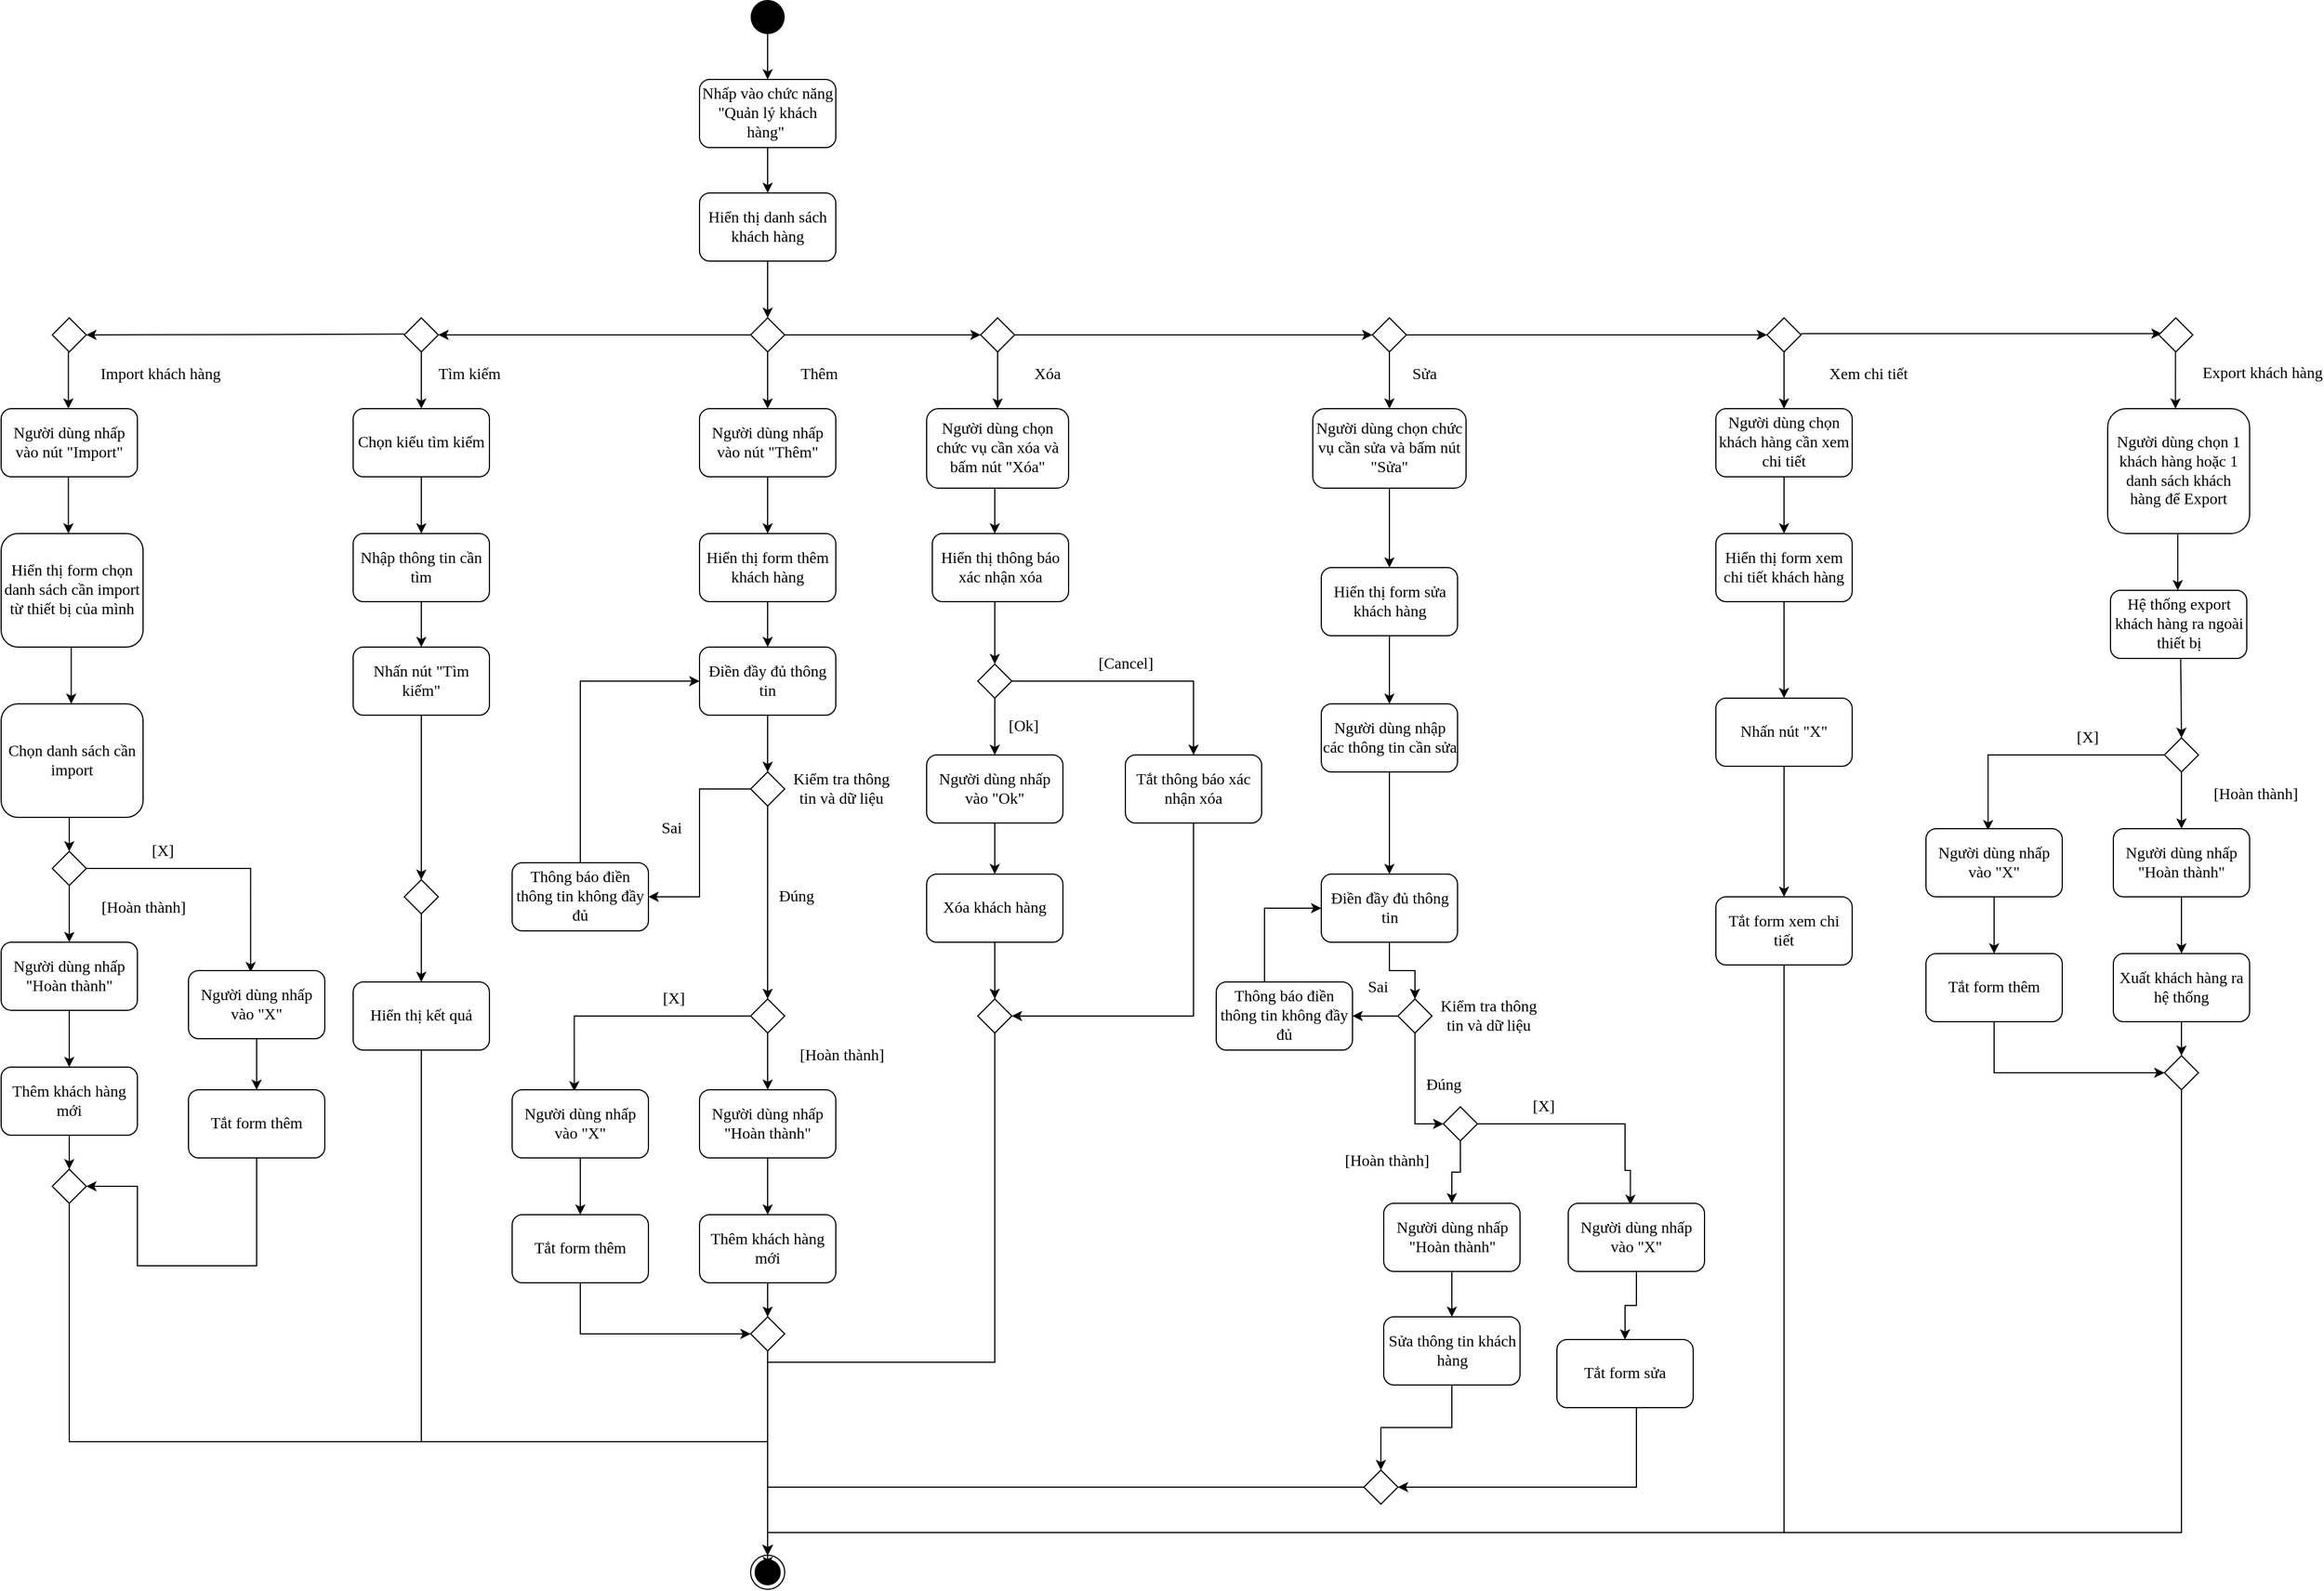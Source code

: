 <mxfile version="16.0.3" type="device"><diagram id="liW3jSOdIbdWMhgY9ZNf" name="Page-1"><mxGraphModel dx="2595" dy="1368" grid="1" gridSize="10" guides="1" tooltips="1" connect="1" arrows="1" fold="1" page="1" pageScale="1" pageWidth="190000" pageHeight="190000" math="0" shadow="0"><root><mxCell id="0"/><mxCell id="1" parent="0"/><mxCell id="0OCOnxIy5_xOIYkIZuV5-130" style="edgeStyle=orthogonalEdgeStyle;rounded=0;orthogonalLoop=1;jettySize=auto;html=1;fontFamily=Verdana;fontSize=14;" edge="1" parent="1" source="0OCOnxIy5_xOIYkIZuV5-131" target="0OCOnxIy5_xOIYkIZuV5-133"><mxGeometry relative="1" as="geometry"/></mxCell><mxCell id="0OCOnxIy5_xOIYkIZuV5-131" value="" style="ellipse;fillColor=#000000;strokeColor=none;fontFamily=Verdana;fontSize=14;" vertex="1" parent="1"><mxGeometry x="1640" y="550" width="30" height="30" as="geometry"/></mxCell><mxCell id="0OCOnxIy5_xOIYkIZuV5-132" style="edgeStyle=orthogonalEdgeStyle;rounded=0;orthogonalLoop=1;jettySize=auto;html=1;fontFamily=Verdana;fontSize=14;" edge="1" parent="1" source="0OCOnxIy5_xOIYkIZuV5-133" target="0OCOnxIy5_xOIYkIZuV5-135"><mxGeometry relative="1" as="geometry"/></mxCell><mxCell id="0OCOnxIy5_xOIYkIZuV5-133" value="Nhấp vào chức năng &quot;Quản lý khách hàng&quot;&amp;nbsp;" style="rounded=1;whiteSpace=wrap;html=1;fontFamily=Verdana;fontSize=14;" vertex="1" parent="1"><mxGeometry x="1595" y="620" width="120" height="60" as="geometry"/></mxCell><mxCell id="0OCOnxIy5_xOIYkIZuV5-134" style="edgeStyle=orthogonalEdgeStyle;rounded=0;orthogonalLoop=1;jettySize=auto;html=1;entryX=0.5;entryY=0;entryDx=0;entryDy=0;fontFamily=Verdana;fontSize=14;" edge="1" parent="1" source="0OCOnxIy5_xOIYkIZuV5-135" target="0OCOnxIy5_xOIYkIZuV5-142"><mxGeometry relative="1" as="geometry"/></mxCell><mxCell id="0OCOnxIy5_xOIYkIZuV5-135" value="&lt;span style=&quot;font-size: 14px&quot;&gt;Hiển thị danh sách khách hàng&lt;/span&gt;" style="rounded=1;whiteSpace=wrap;html=1;fontFamily=Verdana;fontSize=14;" vertex="1" parent="1"><mxGeometry x="1595" y="720" width="120" height="60" as="geometry"/></mxCell><mxCell id="0OCOnxIy5_xOIYkIZuV5-136" style="edgeStyle=orthogonalEdgeStyle;rounded=0;orthogonalLoop=1;jettySize=auto;html=1;fontFamily=Verdana;entryX=0.5;entryY=0;entryDx=0;entryDy=0;fontSize=14;" edge="1" parent="1" source="0OCOnxIy5_xOIYkIZuV5-142" target="0OCOnxIy5_xOIYkIZuV5-154"><mxGeometry relative="1" as="geometry"><mxPoint x="1660" y="910" as="targetPoint"/><Array as="points"/></mxGeometry></mxCell><mxCell id="0OCOnxIy5_xOIYkIZuV5-137" value="Thêm" style="edgeLabel;html=1;align=center;verticalAlign=middle;resizable=0;points=[];fontFamily=Verdana;fontSize=14;" vertex="1" connectable="0" parent="0OCOnxIy5_xOIYkIZuV5-136"><mxGeometry x="0.241" y="1" relative="1" as="geometry"><mxPoint x="44" y="-10.83" as="offset"/></mxGeometry></mxCell><mxCell id="0OCOnxIy5_xOIYkIZuV5-138" style="edgeStyle=orthogonalEdgeStyle;rounded=0;orthogonalLoop=1;jettySize=auto;html=1;entryX=0;entryY=0.5;entryDx=0;entryDy=0;fontFamily=Verdana;fontSize=14;" edge="1" parent="1" source="0OCOnxIy5_xOIYkIZuV5-142" target="0OCOnxIy5_xOIYkIZuV5-167"><mxGeometry relative="1" as="geometry"/></mxCell><mxCell id="0OCOnxIy5_xOIYkIZuV5-139" value="Xóa" style="edgeLabel;html=1;align=center;verticalAlign=middle;resizable=0;points=[];fontFamily=Verdana;fontSize=14;" vertex="1" connectable="0" parent="0OCOnxIy5_xOIYkIZuV5-138"><mxGeometry x="0.148" y="2" relative="1" as="geometry"><mxPoint x="132" y="37" as="offset"/></mxGeometry></mxCell><mxCell id="0OCOnxIy5_xOIYkIZuV5-140" style="edgeStyle=orthogonalEdgeStyle;rounded=0;orthogonalLoop=1;jettySize=auto;html=1;entryX=1;entryY=0.5;entryDx=0;entryDy=0;fontFamily=Verdana;fontSize=14;" edge="1" parent="1" source="0OCOnxIy5_xOIYkIZuV5-142" target="0OCOnxIy5_xOIYkIZuV5-211"><mxGeometry relative="1" as="geometry"/></mxCell><mxCell id="0OCOnxIy5_xOIYkIZuV5-141" value="&lt;span style=&quot;font-size: 14px&quot;&gt;Tìm kiếm&lt;/span&gt;" style="edgeLabel;html=1;align=center;verticalAlign=middle;resizable=0;points=[];fontFamily=Verdana;fontSize=14;" vertex="1" connectable="0" parent="0OCOnxIy5_xOIYkIZuV5-140"><mxGeometry x="0.184" y="2" relative="1" as="geometry"><mxPoint x="-85" y="33" as="offset"/></mxGeometry></mxCell><mxCell id="0OCOnxIy5_xOIYkIZuV5-142" value="" style="rhombus;fontFamily=Verdana;fontSize=14;" vertex="1" parent="1"><mxGeometry x="1640" y="830" width="30" height="30" as="geometry"/></mxCell><mxCell id="0OCOnxIy5_xOIYkIZuV5-143" style="edgeStyle=orthogonalEdgeStyle;rounded=0;orthogonalLoop=1;jettySize=auto;html=1;fontFamily=Verdana;fontSize=14;" edge="1" parent="1" source="0OCOnxIy5_xOIYkIZuV5-144" target="0OCOnxIy5_xOIYkIZuV5-146"><mxGeometry relative="1" as="geometry"/></mxCell><mxCell id="0OCOnxIy5_xOIYkIZuV5-144" value="&lt;span style=&quot;font-size: 14px&quot;&gt;Hiển thị form thêm khách hàng&lt;/span&gt;" style="rounded=1;whiteSpace=wrap;html=1;fontFamily=Verdana;fontSize=14;" vertex="1" parent="1"><mxGeometry x="1595" y="1020" width="120" height="60" as="geometry"/></mxCell><mxCell id="0OCOnxIy5_xOIYkIZuV5-145" style="edgeStyle=orthogonalEdgeStyle;rounded=0;orthogonalLoop=1;jettySize=auto;html=1;entryX=0.5;entryY=0;entryDx=0;entryDy=0;fontFamily=Verdana;fontSize=14;" edge="1" parent="1" source="0OCOnxIy5_xOIYkIZuV5-146" target="0OCOnxIy5_xOIYkIZuV5-222"><mxGeometry relative="1" as="geometry"/></mxCell><mxCell id="0OCOnxIy5_xOIYkIZuV5-146" value="Điền đầy đủ thông tin" style="rounded=1;whiteSpace=wrap;html=1;fontFamily=Verdana;fontSize=14;" vertex="1" parent="1"><mxGeometry x="1595" y="1120" width="120" height="60" as="geometry"/></mxCell><mxCell id="0OCOnxIy5_xOIYkIZuV5-147" style="edgeStyle=orthogonalEdgeStyle;rounded=0;orthogonalLoop=1;jettySize=auto;html=1;fontFamily=Verdana;fontSize=14;" edge="1" parent="1" source="0OCOnxIy5_xOIYkIZuV5-148" target="0OCOnxIy5_xOIYkIZuV5-156"><mxGeometry relative="1" as="geometry"/></mxCell><mxCell id="0OCOnxIy5_xOIYkIZuV5-148" value="Người dùng nhấp &quot;Hoàn thành&quot;" style="rounded=1;whiteSpace=wrap;html=1;fontFamily=Verdana;fontSize=14;" vertex="1" parent="1"><mxGeometry x="1595" y="1510" width="120" height="60" as="geometry"/></mxCell><mxCell id="0OCOnxIy5_xOIYkIZuV5-149" value="[Hoàn thành]" style="edgeStyle=orthogonalEdgeStyle;rounded=0;orthogonalLoop=1;jettySize=auto;html=1;entryX=0.5;entryY=0;entryDx=0;entryDy=0;fontFamily=Verdana;fontSize=14;" edge="1" parent="1" source="0OCOnxIy5_xOIYkIZuV5-152" target="0OCOnxIy5_xOIYkIZuV5-148"><mxGeometry x="-0.2" y="65" relative="1" as="geometry"><Array as="points"><mxPoint x="1655" y="1480"/><mxPoint x="1655" y="1480"/></Array><mxPoint as="offset"/></mxGeometry></mxCell><mxCell id="0OCOnxIy5_xOIYkIZuV5-150" style="edgeStyle=orthogonalEdgeStyle;rounded=0;orthogonalLoop=1;jettySize=auto;html=1;entryX=0.456;entryY=0.023;entryDx=0;entryDy=0;entryPerimeter=0;fontFamily=Verdana;fontSize=14;" edge="1" parent="1" source="0OCOnxIy5_xOIYkIZuV5-152" target="0OCOnxIy5_xOIYkIZuV5-158"><mxGeometry relative="1" as="geometry"/></mxCell><mxCell id="0OCOnxIy5_xOIYkIZuV5-151" value="[X]" style="edgeLabel;html=1;align=center;verticalAlign=middle;resizable=0;points=[];fontFamily=Verdana;fontSize=14;" vertex="1" connectable="0" parent="0OCOnxIy5_xOIYkIZuV5-150"><mxGeometry x="-0.407" relative="1" as="geometry"><mxPoint x="-3.17" y="-15" as="offset"/></mxGeometry></mxCell><mxCell id="0OCOnxIy5_xOIYkIZuV5-152" value="" style="rhombus;fontFamily=Verdana;fontSize=14;" vertex="1" parent="1"><mxGeometry x="1640" y="1430" width="30" height="30" as="geometry"/></mxCell><mxCell id="0OCOnxIy5_xOIYkIZuV5-153" style="edgeStyle=orthogonalEdgeStyle;rounded=0;orthogonalLoop=1;jettySize=auto;html=1;fontFamily=Verdana;fontSize=14;" edge="1" parent="1" source="0OCOnxIy5_xOIYkIZuV5-154" target="0OCOnxIy5_xOIYkIZuV5-144"><mxGeometry relative="1" as="geometry"/></mxCell><mxCell id="0OCOnxIy5_xOIYkIZuV5-154" value="Người dùng nhấp vào nút &quot;Thêm&quot;" style="rounded=1;whiteSpace=wrap;html=1;fontFamily=Verdana;fontSize=14;" vertex="1" parent="1"><mxGeometry x="1595" y="910" width="120" height="60" as="geometry"/></mxCell><mxCell id="0OCOnxIy5_xOIYkIZuV5-155" style="edgeStyle=orthogonalEdgeStyle;rounded=0;orthogonalLoop=1;jettySize=auto;html=1;entryX=0.5;entryY=0;entryDx=0;entryDy=0;fontFamily=Verdana;fontSize=14;" edge="1" parent="1" source="0OCOnxIy5_xOIYkIZuV5-156" target="0OCOnxIy5_xOIYkIZuV5-163"><mxGeometry relative="1" as="geometry"/></mxCell><mxCell id="0OCOnxIy5_xOIYkIZuV5-156" value="Thêm khách hàng mới" style="rounded=1;whiteSpace=wrap;html=1;fontFamily=Verdana;fontSize=14;" vertex="1" parent="1"><mxGeometry x="1595" y="1620" width="120" height="60" as="geometry"/></mxCell><mxCell id="0OCOnxIy5_xOIYkIZuV5-157" style="edgeStyle=orthogonalEdgeStyle;rounded=0;orthogonalLoop=1;jettySize=auto;html=1;entryX=0.5;entryY=0;entryDx=0;entryDy=0;fontFamily=Verdana;fontSize=14;" edge="1" parent="1" source="0OCOnxIy5_xOIYkIZuV5-158" target="0OCOnxIy5_xOIYkIZuV5-160"><mxGeometry relative="1" as="geometry"/></mxCell><mxCell id="0OCOnxIy5_xOIYkIZuV5-158" value="Người dùng nhấp vào &quot;X&quot;" style="rounded=1;whiteSpace=wrap;html=1;fontFamily=Verdana;fontSize=14;" vertex="1" parent="1"><mxGeometry x="1430" y="1510" width="120" height="60" as="geometry"/></mxCell><mxCell id="0OCOnxIy5_xOIYkIZuV5-159" style="edgeStyle=orthogonalEdgeStyle;rounded=0;orthogonalLoop=1;jettySize=auto;html=1;entryX=0;entryY=0.5;entryDx=0;entryDy=0;fontFamily=Verdana;fontSize=14;" edge="1" parent="1" source="0OCOnxIy5_xOIYkIZuV5-160" target="0OCOnxIy5_xOIYkIZuV5-163"><mxGeometry relative="1" as="geometry"><Array as="points"><mxPoint x="1490" y="1725"/></Array></mxGeometry></mxCell><mxCell id="0OCOnxIy5_xOIYkIZuV5-160" value="&lt;span style=&quot;font-size: 14px;&quot;&gt;Tắt form thêm&lt;/span&gt;" style="rounded=1;whiteSpace=wrap;html=1;fontFamily=Verdana;fontSize=14;" vertex="1" parent="1"><mxGeometry x="1430" y="1620" width="120" height="60" as="geometry"/></mxCell><mxCell id="0OCOnxIy5_xOIYkIZuV5-161" value="" style="ellipse;html=1;shape=endState;fillColor=#000000;strokeColor=#000000;fontFamily=Verdana;fontSize=14;" vertex="1" parent="1"><mxGeometry x="1640" y="1920" width="30" height="30" as="geometry"/></mxCell><mxCell id="0OCOnxIy5_xOIYkIZuV5-162" style="edgeStyle=orthogonalEdgeStyle;rounded=0;orthogonalLoop=1;jettySize=auto;html=1;fontFamily=Verdana;fontSize=14;" edge="1" parent="1" source="0OCOnxIy5_xOIYkIZuV5-163" target="0OCOnxIy5_xOIYkIZuV5-161"><mxGeometry relative="1" as="geometry"/></mxCell><mxCell id="0OCOnxIy5_xOIYkIZuV5-163" value="" style="rhombus;fontFamily=Verdana;fontSize=14;" vertex="1" parent="1"><mxGeometry x="1640" y="1710" width="30" height="30" as="geometry"/></mxCell><mxCell id="0OCOnxIy5_xOIYkIZuV5-164" style="edgeStyle=orthogonalEdgeStyle;rounded=0;orthogonalLoop=1;jettySize=auto;html=1;entryX=0.5;entryY=0;entryDx=0;entryDy=0;fontFamily=Verdana;fontSize=14;" edge="1" parent="1" source="0OCOnxIy5_xOIYkIZuV5-167" target="0OCOnxIy5_xOIYkIZuV5-169"><mxGeometry relative="1" as="geometry"/></mxCell><mxCell id="0OCOnxIy5_xOIYkIZuV5-165" style="edgeStyle=orthogonalEdgeStyle;rounded=0;orthogonalLoop=1;jettySize=auto;html=1;fontFamily=Verdana;fontSize=14;" edge="1" parent="1" source="0OCOnxIy5_xOIYkIZuV5-167" target="0OCOnxIy5_xOIYkIZuV5-188"><mxGeometry relative="1" as="geometry"/></mxCell><mxCell id="0OCOnxIy5_xOIYkIZuV5-166" value="Sửa" style="edgeLabel;html=1;align=center;verticalAlign=middle;resizable=0;points=[];fontFamily=Verdana;fontSize=14;" vertex="1" connectable="0" parent="0OCOnxIy5_xOIYkIZuV5-165"><mxGeometry x="-0.197" y="3" relative="1" as="geometry"><mxPoint x="234" y="38" as="offset"/></mxGeometry></mxCell><mxCell id="0OCOnxIy5_xOIYkIZuV5-167" value="" style="rhombus;fontFamily=Verdana;fontSize=14;" vertex="1" parent="1"><mxGeometry x="1842.5" y="830" width="30" height="30" as="geometry"/></mxCell><mxCell id="0OCOnxIy5_xOIYkIZuV5-168" style="edgeStyle=orthogonalEdgeStyle;rounded=0;orthogonalLoop=1;jettySize=auto;html=1;fontFamily=Verdana;fontSize=14;" edge="1" parent="1" source="0OCOnxIy5_xOIYkIZuV5-169" target="0OCOnxIy5_xOIYkIZuV5-171"><mxGeometry relative="1" as="geometry"><Array as="points"><mxPoint x="1855" y="990"/><mxPoint x="1855" y="990"/></Array></mxGeometry></mxCell><mxCell id="0OCOnxIy5_xOIYkIZuV5-169" value="Người dùng chọn chức vụ cần xóa và bấm nút &quot;Xóa&quot;" style="rounded=1;whiteSpace=wrap;html=1;fontFamily=Verdana;fontSize=14;" vertex="1" parent="1"><mxGeometry x="1795" y="910" width="125" height="70" as="geometry"/></mxCell><mxCell id="0OCOnxIy5_xOIYkIZuV5-170" style="edgeStyle=orthogonalEdgeStyle;rounded=0;orthogonalLoop=1;jettySize=auto;html=1;entryX=0.5;entryY=0;entryDx=0;entryDy=0;fontFamily=Verdana;fontSize=14;" edge="1" parent="1" source="0OCOnxIy5_xOIYkIZuV5-171" target="0OCOnxIy5_xOIYkIZuV5-176"><mxGeometry relative="1" as="geometry"><Array as="points"><mxPoint x="1855" y="1090"/><mxPoint x="1855" y="1090"/></Array></mxGeometry></mxCell><mxCell id="0OCOnxIy5_xOIYkIZuV5-171" value="&lt;span style=&quot;font-size: 14px&quot;&gt;Hiển thị thông báo xác nhận xóa&lt;/span&gt;" style="rounded=1;whiteSpace=wrap;html=1;fontFamily=Verdana;fontSize=14;" vertex="1" parent="1"><mxGeometry x="1800" y="1020" width="120" height="60" as="geometry"/></mxCell><mxCell id="0OCOnxIy5_xOIYkIZuV5-172" style="edgeStyle=orthogonalEdgeStyle;rounded=0;orthogonalLoop=1;jettySize=auto;html=1;fontFamily=Verdana;fontSize=14;" edge="1" parent="1" source="0OCOnxIy5_xOIYkIZuV5-176" target="0OCOnxIy5_xOIYkIZuV5-178"><mxGeometry relative="1" as="geometry"><Array as="points"><mxPoint x="1855" y="1190"/><mxPoint x="1855" y="1190"/></Array></mxGeometry></mxCell><mxCell id="0OCOnxIy5_xOIYkIZuV5-173" value="[Ok]" style="edgeLabel;html=1;align=center;verticalAlign=middle;resizable=0;points=[];fontFamily=Verdana;fontSize=14;" vertex="1" connectable="0" parent="0OCOnxIy5_xOIYkIZuV5-172"><mxGeometry x="0.267" y="-2" relative="1" as="geometry"><mxPoint x="27" y="-6.67" as="offset"/></mxGeometry></mxCell><mxCell id="0OCOnxIy5_xOIYkIZuV5-174" style="edgeStyle=orthogonalEdgeStyle;rounded=0;orthogonalLoop=1;jettySize=auto;html=1;entryX=0.5;entryY=0;entryDx=0;entryDy=0;fontFamily=Verdana;fontSize=14;" edge="1" parent="1" source="0OCOnxIy5_xOIYkIZuV5-176" target="0OCOnxIy5_xOIYkIZuV5-182"><mxGeometry relative="1" as="geometry"/></mxCell><mxCell id="0OCOnxIy5_xOIYkIZuV5-175" value="[Cancel]" style="edgeLabel;html=1;align=center;verticalAlign=middle;resizable=0;points=[];fontFamily=Verdana;fontSize=14;" vertex="1" connectable="0" parent="0OCOnxIy5_xOIYkIZuV5-174"><mxGeometry x="-0.014" y="3" relative="1" as="geometry"><mxPoint x="-10.83" y="-12" as="offset"/></mxGeometry></mxCell><mxCell id="0OCOnxIy5_xOIYkIZuV5-176" value="" style="rhombus;fontFamily=Verdana;fontSize=14;" vertex="1" parent="1"><mxGeometry x="1840" y="1135" width="30" height="30" as="geometry"/></mxCell><mxCell id="0OCOnxIy5_xOIYkIZuV5-177" style="edgeStyle=orthogonalEdgeStyle;rounded=0;orthogonalLoop=1;jettySize=auto;html=1;entryX=0.5;entryY=0;entryDx=0;entryDy=0;fontFamily=Verdana;fontSize=14;" edge="1" parent="1" source="0OCOnxIy5_xOIYkIZuV5-178" target="0OCOnxIy5_xOIYkIZuV5-180"><mxGeometry relative="1" as="geometry"/></mxCell><mxCell id="0OCOnxIy5_xOIYkIZuV5-178" value="Người dùng nhấp vào &quot;Ok&quot;" style="rounded=1;whiteSpace=wrap;html=1;fontFamily=Verdana;fontSize=14;" vertex="1" parent="1"><mxGeometry x="1795" y="1215" width="120" height="60" as="geometry"/></mxCell><mxCell id="0OCOnxIy5_xOIYkIZuV5-179" style="edgeStyle=orthogonalEdgeStyle;rounded=0;orthogonalLoop=1;jettySize=auto;html=1;fontFamily=Verdana;fontSize=14;" edge="1" parent="1" source="0OCOnxIy5_xOIYkIZuV5-180" target="0OCOnxIy5_xOIYkIZuV5-184"><mxGeometry relative="1" as="geometry"/></mxCell><mxCell id="0OCOnxIy5_xOIYkIZuV5-180" value="Xóa khách hàng" style="rounded=1;whiteSpace=wrap;html=1;fontFamily=Verdana;fontSize=14;" vertex="1" parent="1"><mxGeometry x="1795" y="1320" width="120" height="60" as="geometry"/></mxCell><mxCell id="0OCOnxIy5_xOIYkIZuV5-181" style="edgeStyle=orthogonalEdgeStyle;rounded=0;orthogonalLoop=1;jettySize=auto;html=1;entryX=1;entryY=0.5;entryDx=0;entryDy=0;" edge="1" parent="1" source="0OCOnxIy5_xOIYkIZuV5-182" target="0OCOnxIy5_xOIYkIZuV5-184"><mxGeometry relative="1" as="geometry"><Array as="points"><mxPoint x="2030" y="1445"/></Array></mxGeometry></mxCell><mxCell id="0OCOnxIy5_xOIYkIZuV5-182" value="Tắt thông báo xác nhận xóa" style="rounded=1;whiteSpace=wrap;html=1;fontFamily=Verdana;fontSize=14;" vertex="1" parent="1"><mxGeometry x="1970" y="1215" width="120" height="60" as="geometry"/></mxCell><mxCell id="0OCOnxIy5_xOIYkIZuV5-183" style="edgeStyle=orthogonalEdgeStyle;rounded=0;orthogonalLoop=1;jettySize=auto;html=1;fontFamily=Verdana;fontSize=14;" edge="1" parent="1" source="0OCOnxIy5_xOIYkIZuV5-184" target="0OCOnxIy5_xOIYkIZuV5-161"><mxGeometry relative="1" as="geometry"><Array as="points"><mxPoint x="1855" y="1750"/><mxPoint x="1655" y="1750"/></Array></mxGeometry></mxCell><mxCell id="0OCOnxIy5_xOIYkIZuV5-184" value="" style="rhombus;fontFamily=Verdana;fontSize=14;" vertex="1" parent="1"><mxGeometry x="1840" y="1430" width="30" height="30" as="geometry"/></mxCell><mxCell id="0OCOnxIy5_xOIYkIZuV5-185" style="edgeStyle=orthogonalEdgeStyle;rounded=0;orthogonalLoop=1;jettySize=auto;html=1;entryX=0.5;entryY=0;entryDx=0;entryDy=0;fontFamily=Verdana;fontSize=14;" edge="1" parent="1" source="0OCOnxIy5_xOIYkIZuV5-188" target="0OCOnxIy5_xOIYkIZuV5-190"><mxGeometry relative="1" as="geometry"/></mxCell><mxCell id="0OCOnxIy5_xOIYkIZuV5-186" style="edgeStyle=orthogonalEdgeStyle;rounded=0;orthogonalLoop=1;jettySize=auto;html=1;entryX=0;entryY=0.5;entryDx=0;entryDy=0;fontFamily=Verdana;fontSize=14;" edge="1" parent="1" source="0OCOnxIy5_xOIYkIZuV5-188" target="0OCOnxIy5_xOIYkIZuV5-198"><mxGeometry relative="1" as="geometry"/></mxCell><mxCell id="0OCOnxIy5_xOIYkIZuV5-187" value="Xem chi tiết" style="edgeLabel;html=1;align=center;verticalAlign=middle;resizable=0;points=[];fontFamily=Verdana;fontSize=14;" vertex="1" connectable="0" parent="0OCOnxIy5_xOIYkIZuV5-186"><mxGeometry x="0.077" y="1" relative="1" as="geometry"><mxPoint x="235" y="36" as="offset"/></mxGeometry></mxCell><mxCell id="0OCOnxIy5_xOIYkIZuV5-188" value="" style="rhombus;fontFamily=Verdana;fontSize=14;" vertex="1" parent="1"><mxGeometry x="2187.5" y="830" width="30" height="30" as="geometry"/></mxCell><mxCell id="0OCOnxIy5_xOIYkIZuV5-189" style="edgeStyle=orthogonalEdgeStyle;rounded=0;orthogonalLoop=1;jettySize=auto;html=1;fontFamily=Verdana;fontSize=14;" edge="1" parent="1" source="0OCOnxIy5_xOIYkIZuV5-190" target="0OCOnxIy5_xOIYkIZuV5-192"><mxGeometry relative="1" as="geometry"/></mxCell><mxCell id="0OCOnxIy5_xOIYkIZuV5-190" value="Người dùng chọn chức vụ cần sửa và bấm nút &quot;Sửa&quot;" style="rounded=1;whiteSpace=wrap;html=1;fontFamily=Verdana;fontSize=14;" vertex="1" parent="1"><mxGeometry x="2135" y="910" width="135" height="70" as="geometry"/></mxCell><mxCell id="0OCOnxIy5_xOIYkIZuV5-191" style="edgeStyle=orthogonalEdgeStyle;rounded=0;orthogonalLoop=1;jettySize=auto;html=1;fontFamily=Verdana;fontSize=14;" edge="1" parent="1" source="0OCOnxIy5_xOIYkIZuV5-192" target="0OCOnxIy5_xOIYkIZuV5-194"><mxGeometry relative="1" as="geometry"/></mxCell><mxCell id="0OCOnxIy5_xOIYkIZuV5-192" value="Hiển thị form sửa khách hàng" style="rounded=1;whiteSpace=wrap;html=1;fontFamily=Verdana;fontSize=14;" vertex="1" parent="1"><mxGeometry x="2142.5" y="1050" width="120" height="60" as="geometry"/></mxCell><mxCell id="0OCOnxIy5_xOIYkIZuV5-193" style="edgeStyle=orthogonalEdgeStyle;rounded=0;orthogonalLoop=1;jettySize=auto;html=1;entryX=0.5;entryY=0;entryDx=0;entryDy=0;fontFamily=Verdana;fontSize=14;" edge="1" parent="1" source="0OCOnxIy5_xOIYkIZuV5-194" target="0OCOnxIy5_xOIYkIZuV5-227"><mxGeometry relative="1" as="geometry"><mxPoint x="2202.5" y="1220" as="targetPoint"/></mxGeometry></mxCell><mxCell id="0OCOnxIy5_xOIYkIZuV5-194" value="Người dùng nhập các thông tin cần sửa" style="rounded=1;whiteSpace=wrap;html=1;fontFamily=Verdana;fontSize=14;" vertex="1" parent="1"><mxGeometry x="2142.5" y="1170" width="120" height="60" as="geometry"/></mxCell><mxCell id="0OCOnxIy5_xOIYkIZuV5-197" style="edgeStyle=orthogonalEdgeStyle;rounded=0;orthogonalLoop=1;jettySize=auto;html=1;fontFamily=Verdana;fontSize=14;" edge="1" parent="1" source="0OCOnxIy5_xOIYkIZuV5-198" target="0OCOnxIy5_xOIYkIZuV5-200"><mxGeometry relative="1" as="geometry"/></mxCell><mxCell id="0OCOnxIy5_xOIYkIZuV5-198" value="" style="rhombus;fontFamily=Verdana;fontSize=14;" vertex="1" parent="1"><mxGeometry x="2535" y="830" width="30" height="30" as="geometry"/></mxCell><mxCell id="0OCOnxIy5_xOIYkIZuV5-199" style="edgeStyle=orthogonalEdgeStyle;rounded=0;orthogonalLoop=1;jettySize=auto;html=1;fontFamily=Verdana;fontSize=14;" edge="1" parent="1" source="0OCOnxIy5_xOIYkIZuV5-200" target="0OCOnxIy5_xOIYkIZuV5-204"><mxGeometry relative="1" as="geometry"/></mxCell><mxCell id="0OCOnxIy5_xOIYkIZuV5-200" value="Người dùng chọn khách hàng cần xem chi tiết" style="rounded=1;whiteSpace=wrap;html=1;fontFamily=Verdana;fontSize=14;" vertex="1" parent="1"><mxGeometry x="2490" y="910" width="120" height="60" as="geometry"/></mxCell><mxCell id="0OCOnxIy5_xOIYkIZuV5-201" style="edgeStyle=orthogonalEdgeStyle;rounded=0;orthogonalLoop=1;jettySize=auto;html=1;entryX=0.5;entryY=0;entryDx=0;entryDy=0;fontFamily=Verdana;fontSize=14;" edge="1" parent="1" source="0OCOnxIy5_xOIYkIZuV5-202" target="0OCOnxIy5_xOIYkIZuV5-161"><mxGeometry relative="1" as="geometry"/></mxCell><mxCell id="0OCOnxIy5_xOIYkIZuV5-202" value="" style="rhombus;fontFamily=Verdana;fontSize=14;" vertex="1" parent="1"><mxGeometry x="2180" y="1845" width="30" height="30" as="geometry"/></mxCell><mxCell id="0OCOnxIy5_xOIYkIZuV5-203" style="edgeStyle=orthogonalEdgeStyle;rounded=0;orthogonalLoop=1;jettySize=auto;html=1;entryX=0.5;entryY=0;entryDx=0;entryDy=0;" edge="1" parent="1" source="0OCOnxIy5_xOIYkIZuV5-204" target="0OCOnxIy5_xOIYkIZuV5-250"><mxGeometry relative="1" as="geometry"/></mxCell><mxCell id="0OCOnxIy5_xOIYkIZuV5-204" value="&lt;span style=&quot;font-size: 14px&quot;&gt;Hiển thị form xem chi tiết khách hàng&lt;/span&gt;" style="rounded=1;whiteSpace=wrap;html=1;fontFamily=Verdana;fontSize=14;" vertex="1" parent="1"><mxGeometry x="2490" y="1020" width="120" height="60" as="geometry"/></mxCell><mxCell id="0OCOnxIy5_xOIYkIZuV5-205" style="edgeStyle=orthogonalEdgeStyle;rounded=0;orthogonalLoop=1;jettySize=auto;html=1;entryX=0.5;entryY=0;entryDx=0;entryDy=0;fontFamily=Verdana;fontSize=14;" edge="1" parent="1" target="0OCOnxIy5_xOIYkIZuV5-161"><mxGeometry relative="1" as="geometry"><Array as="points"><mxPoint x="2550" y="1900"/><mxPoint x="1655" y="1900"/></Array><mxPoint x="2550" y="1775" as="sourcePoint"/></mxGeometry></mxCell><mxCell id="0OCOnxIy5_xOIYkIZuV5-206" style="edgeStyle=orthogonalEdgeStyle;rounded=0;orthogonalLoop=1;jettySize=auto;html=1;entryX=0.5;entryY=0;entryDx=0;entryDy=0;fontFamily=Verdana;fontSize=14;" edge="1" parent="1" source="0OCOnxIy5_xOIYkIZuV5-207" target="0OCOnxIy5_xOIYkIZuV5-213"><mxGeometry relative="1" as="geometry"/></mxCell><mxCell id="0OCOnxIy5_xOIYkIZuV5-207" value="&lt;span style=&quot;font-size: 14px&quot;&gt;Nhập thông tin cần tìm&lt;/span&gt;" style="rounded=1;whiteSpace=wrap;html=1;fontFamily=Verdana;fontSize=14;" vertex="1" parent="1"><mxGeometry x="1290" y="1020" width="120" height="60" as="geometry"/></mxCell><mxCell id="0OCOnxIy5_xOIYkIZuV5-208" style="edgeStyle=orthogonalEdgeStyle;rounded=0;orthogonalLoop=1;jettySize=auto;html=1;fontFamily=Verdana;fontSize=14;" edge="1" parent="1" source="0OCOnxIy5_xOIYkIZuV5-209" target="0OCOnxIy5_xOIYkIZuV5-207"><mxGeometry relative="1" as="geometry"/></mxCell><mxCell id="0OCOnxIy5_xOIYkIZuV5-209" value="&lt;span style=&quot;font-size: 14px&quot;&gt;Chọn kiểu tìm kiếm&lt;/span&gt;" style="rounded=1;whiteSpace=wrap;html=1;fontFamily=Verdana;fontSize=14;" vertex="1" parent="1"><mxGeometry x="1290" y="910" width="120" height="60" as="geometry"/></mxCell><mxCell id="0OCOnxIy5_xOIYkIZuV5-210" style="edgeStyle=orthogonalEdgeStyle;rounded=0;orthogonalLoop=1;jettySize=auto;html=1;fontFamily=Verdana;fontSize=14;" edge="1" parent="1" source="0OCOnxIy5_xOIYkIZuV5-211" target="0OCOnxIy5_xOIYkIZuV5-209"><mxGeometry relative="1" as="geometry"/></mxCell><mxCell id="0OCOnxIy5_xOIYkIZuV5-211" value="" style="rhombus;fontFamily=Verdana;fontSize=14;" vertex="1" parent="1"><mxGeometry x="1335" y="830" width="30" height="30" as="geometry"/></mxCell><mxCell id="0OCOnxIy5_xOIYkIZuV5-212" style="edgeStyle=orthogonalEdgeStyle;rounded=0;orthogonalLoop=1;jettySize=auto;html=1;entryX=0.5;entryY=0;entryDx=0;entryDy=0;fontFamily=Verdana;fontSize=14;" edge="1" parent="1" source="0OCOnxIy5_xOIYkIZuV5-213" target="0OCOnxIy5_xOIYkIZuV5-217"><mxGeometry relative="1" as="geometry"/></mxCell><mxCell id="0OCOnxIy5_xOIYkIZuV5-213" value="&lt;span style=&quot;font-size: 14px&quot;&gt;Nhấn nút &quot;Tìm kiếm&quot;&lt;/span&gt;" style="rounded=1;whiteSpace=wrap;html=1;fontFamily=Verdana;fontSize=14;" vertex="1" parent="1"><mxGeometry x="1290" y="1120" width="120" height="60" as="geometry"/></mxCell><mxCell id="0OCOnxIy5_xOIYkIZuV5-214" style="edgeStyle=orthogonalEdgeStyle;rounded=0;orthogonalLoop=1;jettySize=auto;html=1;entryX=0.5;entryY=0.344;entryDx=0;entryDy=0;entryPerimeter=0;fontFamily=Verdana;fontSize=14;" edge="1" parent="1" source="0OCOnxIy5_xOIYkIZuV5-215" target="0OCOnxIy5_xOIYkIZuV5-161"><mxGeometry relative="1" as="geometry"><Array as="points"><mxPoint x="1350" y="1820"/><mxPoint x="1655" y="1820"/></Array></mxGeometry></mxCell><mxCell id="0OCOnxIy5_xOIYkIZuV5-215" value="&lt;span style=&quot;font-size: 14px;&quot;&gt;Hiển thị kết quả&lt;/span&gt;" style="rounded=1;whiteSpace=wrap;html=1;fontFamily=Verdana;fontSize=14;" vertex="1" parent="1"><mxGeometry x="1290" y="1415" width="120" height="60" as="geometry"/></mxCell><mxCell id="0OCOnxIy5_xOIYkIZuV5-216" style="edgeStyle=orthogonalEdgeStyle;rounded=0;orthogonalLoop=1;jettySize=auto;html=1;entryX=0.5;entryY=0;entryDx=0;entryDy=0;fontFamily=Verdana;fontSize=14;" edge="1" parent="1" source="0OCOnxIy5_xOIYkIZuV5-217" target="0OCOnxIy5_xOIYkIZuV5-215"><mxGeometry relative="1" as="geometry"/></mxCell><mxCell id="0OCOnxIy5_xOIYkIZuV5-217" value="" style="rhombus;fontFamily=Verdana;fontSize=14;" vertex="1" parent="1"><mxGeometry x="1335" y="1325" width="30" height="30" as="geometry"/></mxCell><mxCell id="0OCOnxIy5_xOIYkIZuV5-218" style="edgeStyle=orthogonalEdgeStyle;rounded=0;orthogonalLoop=1;jettySize=auto;html=1;entryX=1;entryY=0.5;entryDx=0;entryDy=0;fontFamily=Verdana;fontSize=14;" edge="1" parent="1" source="0OCOnxIy5_xOIYkIZuV5-222" target="0OCOnxIy5_xOIYkIZuV5-224"><mxGeometry relative="1" as="geometry"/></mxCell><mxCell id="0OCOnxIy5_xOIYkIZuV5-219" value="Sai" style="edgeLabel;html=1;align=center;verticalAlign=middle;resizable=0;points=[];fontFamily=Verdana;fontSize=14;" vertex="1" connectable="0" parent="0OCOnxIy5_xOIYkIZuV5-218"><mxGeometry x="0.229" y="4" relative="1" as="geometry"><mxPoint x="-29" y="-34" as="offset"/></mxGeometry></mxCell><mxCell id="0OCOnxIy5_xOIYkIZuV5-220" style="edgeStyle=orthogonalEdgeStyle;rounded=0;orthogonalLoop=1;jettySize=auto;html=1;fontFamily=Verdana;fontSize=14;" edge="1" parent="1" source="0OCOnxIy5_xOIYkIZuV5-222" target="0OCOnxIy5_xOIYkIZuV5-152"><mxGeometry relative="1" as="geometry"/></mxCell><mxCell id="0OCOnxIy5_xOIYkIZuV5-221" value="Đúng" style="edgeLabel;html=1;align=center;verticalAlign=middle;resizable=0;points=[];fontFamily=Verdana;fontSize=14;" vertex="1" connectable="0" parent="0OCOnxIy5_xOIYkIZuV5-220"><mxGeometry x="-0.251" y="-3" relative="1" as="geometry"><mxPoint x="28" y="16" as="offset"/></mxGeometry></mxCell><mxCell id="0OCOnxIy5_xOIYkIZuV5-222" value="" style="rhombus;fontFamily=Verdana;fontSize=14;" vertex="1" parent="1"><mxGeometry x="1640" y="1230" width="30" height="30" as="geometry"/></mxCell><mxCell id="0OCOnxIy5_xOIYkIZuV5-223" style="edgeStyle=orthogonalEdgeStyle;rounded=0;orthogonalLoop=1;jettySize=auto;html=1;entryX=0;entryY=0.5;entryDx=0;entryDy=0;fontFamily=Verdana;fontSize=14;" edge="1" parent="1" source="0OCOnxIy5_xOIYkIZuV5-224" target="0OCOnxIy5_xOIYkIZuV5-146"><mxGeometry relative="1" as="geometry"><Array as="points"><mxPoint x="1490" y="1150"/></Array></mxGeometry></mxCell><mxCell id="0OCOnxIy5_xOIYkIZuV5-224" value="&lt;span style=&quot;background-color: rgb(255 , 255 , 255) ; font-size: 14px&quot;&gt;Thông báo điền thông tin không đầy đủ&lt;/span&gt;" style="rounded=1;whiteSpace=wrap;html=1;fontFamily=Verdana;fontSize=14;" vertex="1" parent="1"><mxGeometry x="1430" y="1310" width="120" height="60" as="geometry"/></mxCell><mxCell id="0OCOnxIy5_xOIYkIZuV5-225" value="Kiểm tra thông tin và dữ liệu" style="text;html=1;strokeColor=none;fillColor=none;align=center;verticalAlign=middle;whiteSpace=wrap;rounded=0;fontFamily=Verdana;fontSize=14;" vertex="1" parent="1"><mxGeometry x="1670" y="1220" width="100" height="50" as="geometry"/></mxCell><mxCell id="0OCOnxIy5_xOIYkIZuV5-226" style="edgeStyle=orthogonalEdgeStyle;rounded=0;orthogonalLoop=1;jettySize=auto;html=1;entryX=0.5;entryY=0;entryDx=0;entryDy=0;fontFamily=Verdana;fontSize=14;" edge="1" parent="1" source="0OCOnxIy5_xOIYkIZuV5-227" target="0OCOnxIy5_xOIYkIZuV5-244"><mxGeometry relative="1" as="geometry"/></mxCell><mxCell id="0OCOnxIy5_xOIYkIZuV5-227" value="Điền đầy đủ thông tin" style="rounded=1;whiteSpace=wrap;html=1;fontFamily=Verdana;fontSize=14;" vertex="1" parent="1"><mxGeometry x="2142.5" y="1320" width="120" height="60" as="geometry"/></mxCell><mxCell id="0OCOnxIy5_xOIYkIZuV5-228" style="edgeStyle=orthogonalEdgeStyle;rounded=0;orthogonalLoop=1;jettySize=auto;html=1;fontFamily=Verdana;fontSize=14;" edge="1" parent="1" source="0OCOnxIy5_xOIYkIZuV5-229" target="0OCOnxIy5_xOIYkIZuV5-235"><mxGeometry relative="1" as="geometry"/></mxCell><mxCell id="0OCOnxIy5_xOIYkIZuV5-229" value="Người dùng nhấp &quot;Hoàn thành&quot;" style="rounded=1;whiteSpace=wrap;html=1;fontFamily=Verdana;fontSize=14;" vertex="1" parent="1"><mxGeometry x="2197.5" y="1610" width="120" height="60" as="geometry"/></mxCell><mxCell id="0OCOnxIy5_xOIYkIZuV5-230" style="edgeStyle=orthogonalEdgeStyle;rounded=0;orthogonalLoop=1;jettySize=auto;html=1;entryX=0.456;entryY=0.023;entryDx=0;entryDy=0;entryPerimeter=0;fontFamily=Verdana;fontSize=14;" edge="1" parent="1" source="0OCOnxIy5_xOIYkIZuV5-233" target="0OCOnxIy5_xOIYkIZuV5-237"><mxGeometry relative="1" as="geometry"><Array as="points"><mxPoint x="2410" y="1540"/><mxPoint x="2410" y="1581"/></Array></mxGeometry></mxCell><mxCell id="0OCOnxIy5_xOIYkIZuV5-231" value="[X]" style="edgeLabel;html=1;align=center;verticalAlign=middle;resizable=0;points=[];fontFamily=Verdana;fontSize=14;" vertex="1" connectable="0" parent="0OCOnxIy5_xOIYkIZuV5-230"><mxGeometry x="-0.407" relative="1" as="geometry"><mxPoint x="-3.17" y="-15" as="offset"/></mxGeometry></mxCell><mxCell id="0OCOnxIy5_xOIYkIZuV5-232" style="edgeStyle=orthogonalEdgeStyle;rounded=0;orthogonalLoop=1;jettySize=auto;html=1;entryX=0.5;entryY=0;entryDx=0;entryDy=0;" edge="1" parent="1" source="0OCOnxIy5_xOIYkIZuV5-233" target="0OCOnxIy5_xOIYkIZuV5-229"><mxGeometry relative="1" as="geometry"/></mxCell><mxCell id="0OCOnxIy5_xOIYkIZuV5-233" value="" style="rhombus;fontFamily=Verdana;fontSize=14;" vertex="1" parent="1"><mxGeometry x="2250" y="1525" width="30" height="30" as="geometry"/></mxCell><mxCell id="0OCOnxIy5_xOIYkIZuV5-234" style="edgeStyle=orthogonalEdgeStyle;rounded=0;orthogonalLoop=1;jettySize=auto;html=1;entryX=0.5;entryY=0;entryDx=0;entryDy=0;" edge="1" parent="1" source="0OCOnxIy5_xOIYkIZuV5-235" target="0OCOnxIy5_xOIYkIZuV5-202"><mxGeometry relative="1" as="geometry"/></mxCell><mxCell id="0OCOnxIy5_xOIYkIZuV5-235" value="Sửa thông tin khách hàng" style="rounded=1;whiteSpace=wrap;html=1;fontFamily=Verdana;fontSize=14;" vertex="1" parent="1"><mxGeometry x="2197.5" y="1710" width="120" height="60" as="geometry"/></mxCell><mxCell id="0OCOnxIy5_xOIYkIZuV5-236" style="edgeStyle=orthogonalEdgeStyle;rounded=0;orthogonalLoop=1;jettySize=auto;html=1;entryX=0.5;entryY=0;entryDx=0;entryDy=0;fontFamily=Verdana;fontSize=14;" edge="1" parent="1" source="0OCOnxIy5_xOIYkIZuV5-237" target="0OCOnxIy5_xOIYkIZuV5-239"><mxGeometry relative="1" as="geometry"/></mxCell><mxCell id="0OCOnxIy5_xOIYkIZuV5-237" value="Người dùng nhấp vào &quot;X&quot;" style="rounded=1;whiteSpace=wrap;html=1;fontFamily=Verdana;fontSize=14;" vertex="1" parent="1"><mxGeometry x="2360" y="1610" width="120" height="60" as="geometry"/></mxCell><mxCell id="0OCOnxIy5_xOIYkIZuV5-238" style="edgeStyle=orthogonalEdgeStyle;rounded=0;orthogonalLoop=1;jettySize=auto;html=1;entryX=1;entryY=0.5;entryDx=0;entryDy=0;" edge="1" parent="1" source="0OCOnxIy5_xOIYkIZuV5-239" target="0OCOnxIy5_xOIYkIZuV5-202"><mxGeometry relative="1" as="geometry"><Array as="points"><mxPoint x="2420" y="1860"/></Array></mxGeometry></mxCell><mxCell id="0OCOnxIy5_xOIYkIZuV5-239" value="&lt;span style=&quot;font-size: 14px&quot;&gt;Tắt form sửa&lt;/span&gt;" style="rounded=1;whiteSpace=wrap;html=1;fontFamily=Verdana;fontSize=14;" vertex="1" parent="1"><mxGeometry x="2350" y="1730" width="120" height="60" as="geometry"/></mxCell><mxCell id="0OCOnxIy5_xOIYkIZuV5-240" style="edgeStyle=orthogonalEdgeStyle;rounded=0;orthogonalLoop=1;jettySize=auto;html=1;entryX=1;entryY=0.5;entryDx=0;entryDy=0;fontFamily=Verdana;fontSize=14;" edge="1" parent="1" source="0OCOnxIy5_xOIYkIZuV5-244" target="0OCOnxIy5_xOIYkIZuV5-246"><mxGeometry relative="1" as="geometry"/></mxCell><mxCell id="0OCOnxIy5_xOIYkIZuV5-241" value="Sai" style="edgeLabel;html=1;align=center;verticalAlign=middle;resizable=0;points=[];fontFamily=Verdana;fontSize=14;" vertex="1" connectable="0" parent="0OCOnxIy5_xOIYkIZuV5-240"><mxGeometry x="0.229" y="4" relative="1" as="geometry"><mxPoint x="6" y="-29" as="offset"/></mxGeometry></mxCell><mxCell id="0OCOnxIy5_xOIYkIZuV5-242" style="edgeStyle=orthogonalEdgeStyle;rounded=0;orthogonalLoop=1;jettySize=auto;html=1;fontFamily=Verdana;fontSize=14;" edge="1" parent="1" source="0OCOnxIy5_xOIYkIZuV5-244" target="0OCOnxIy5_xOIYkIZuV5-233"><mxGeometry relative="1" as="geometry"><Array as="points"><mxPoint x="2225" y="1540"/></Array></mxGeometry></mxCell><mxCell id="0OCOnxIy5_xOIYkIZuV5-243" value="Đúng" style="edgeLabel;html=1;align=center;verticalAlign=middle;resizable=0;points=[];fontFamily=Verdana;fontSize=14;" vertex="1" connectable="0" parent="0OCOnxIy5_xOIYkIZuV5-242"><mxGeometry x="-0.251" y="-3" relative="1" as="geometry"><mxPoint x="28" y="6" as="offset"/></mxGeometry></mxCell><mxCell id="0OCOnxIy5_xOIYkIZuV5-244" value="" style="rhombus;fontFamily=Verdana;fontSize=14;" vertex="1" parent="1"><mxGeometry x="2210" y="1430" width="30" height="30" as="geometry"/></mxCell><mxCell id="0OCOnxIy5_xOIYkIZuV5-245" style="edgeStyle=orthogonalEdgeStyle;rounded=0;orthogonalLoop=1;jettySize=auto;html=1;entryX=0;entryY=0.5;entryDx=0;entryDy=0;fontFamily=Verdana;fontSize=14;" edge="1" parent="1" source="0OCOnxIy5_xOIYkIZuV5-246" target="0OCOnxIy5_xOIYkIZuV5-227"><mxGeometry relative="1" as="geometry"><Array as="points"><mxPoint x="2092.5" y="1350"/></Array></mxGeometry></mxCell><mxCell id="0OCOnxIy5_xOIYkIZuV5-246" value="&lt;span style=&quot;background-color: rgb(255 , 255 , 255) ; font-size: 14px&quot;&gt;Thông báo điền thông tin không đầy đủ&lt;/span&gt;" style="rounded=1;whiteSpace=wrap;html=1;fontFamily=Verdana;fontSize=14;" vertex="1" parent="1"><mxGeometry x="2050" y="1415" width="120" height="60" as="geometry"/></mxCell><mxCell id="0OCOnxIy5_xOIYkIZuV5-247" value="Kiểm tra thông tin và dữ liệu" style="text;html=1;strokeColor=none;fillColor=none;align=center;verticalAlign=middle;whiteSpace=wrap;rounded=0;fontFamily=Verdana;fontSize=14;" vertex="1" parent="1"><mxGeometry x="2240" y="1420" width="100" height="50" as="geometry"/></mxCell><mxCell id="0OCOnxIy5_xOIYkIZuV5-248" value="[Hoàn thành]" style="edgeLabel;html=1;align=center;verticalAlign=middle;resizable=0;points=[];fontFamily=Verdana;fontSize=14;" vertex="1" connectable="0" parent="1"><mxGeometry x="2322.5" y="1530" as="geometry"><mxPoint x="-123" y="43" as="offset"/></mxGeometry></mxCell><mxCell id="0OCOnxIy5_xOIYkIZuV5-249" style="edgeStyle=orthogonalEdgeStyle;rounded=0;orthogonalLoop=1;jettySize=auto;html=1;entryX=0.5;entryY=0;entryDx=0;entryDy=0;" edge="1" parent="1" source="0OCOnxIy5_xOIYkIZuV5-250" target="0OCOnxIy5_xOIYkIZuV5-252"><mxGeometry relative="1" as="geometry"/></mxCell><mxCell id="0OCOnxIy5_xOIYkIZuV5-250" value="Nhấn nút &quot;X&quot;" style="rounded=1;whiteSpace=wrap;html=1;fontFamily=Verdana;fontSize=14;" vertex="1" parent="1"><mxGeometry x="2490" y="1165" width="120" height="60" as="geometry"/></mxCell><mxCell id="0OCOnxIy5_xOIYkIZuV5-251" style="edgeStyle=orthogonalEdgeStyle;rounded=0;orthogonalLoop=1;jettySize=auto;html=1;endArrow=none;endFill=0;" edge="1" parent="1" source="0OCOnxIy5_xOIYkIZuV5-252"><mxGeometry relative="1" as="geometry"><mxPoint x="2550" y="1810" as="targetPoint"/></mxGeometry></mxCell><mxCell id="0OCOnxIy5_xOIYkIZuV5-252" value="&lt;span style=&quot;font-size: 14px&quot;&gt;Tắt form xem chi tiết&lt;/span&gt;" style="rounded=1;whiteSpace=wrap;html=1;fontFamily=Verdana;fontSize=14;" vertex="1" parent="1"><mxGeometry x="2490" y="1340" width="120" height="60" as="geometry"/></mxCell><mxCell id="0OCOnxIy5_xOIYkIZuV5-254" style="edgeStyle=orthogonalEdgeStyle;rounded=0;orthogonalLoop=1;jettySize=auto;html=1;entryX=1;entryY=0.5;entryDx=0;entryDy=0;fontFamily=Verdana;fontSize=14;" edge="1" parent="1" target="0OCOnxIy5_xOIYkIZuV5-256"><mxGeometry relative="1" as="geometry"><mxPoint x="1335" y="844.23" as="sourcePoint"/><mxPoint x="1060" y="844.23" as="targetPoint"/></mxGeometry></mxCell><mxCell id="0OCOnxIy5_xOIYkIZuV5-255" value="&lt;span style=&quot;font-size: 14px&quot;&gt;Import khách hàng&lt;/span&gt;" style="edgeLabel;html=1;align=center;verticalAlign=middle;resizable=0;points=[];fontFamily=Verdana;fontSize=14;" vertex="1" connectable="0" parent="0OCOnxIy5_xOIYkIZuV5-254"><mxGeometry x="0.184" y="2" relative="1" as="geometry"><mxPoint x="-50" y="33" as="offset"/></mxGeometry></mxCell><mxCell id="0OCOnxIy5_xOIYkIZuV5-256" value="" style="rhombus;fontFamily=Verdana;fontSize=14;" vertex="1" parent="1"><mxGeometry x="1025" y="830" width="30" height="30" as="geometry"/></mxCell><mxCell id="0OCOnxIy5_xOIYkIZuV5-257" style="edgeStyle=orthogonalEdgeStyle;rounded=0;orthogonalLoop=1;jettySize=auto;html=1;fontFamily=Verdana;fontSize=14;" edge="1" parent="1"><mxGeometry relative="1" as="geometry"><mxPoint x="1039.23" y="860.0" as="sourcePoint"/><mxPoint x="1039.23" y="910.0" as="targetPoint"/></mxGeometry></mxCell><mxCell id="0OCOnxIy5_xOIYkIZuV5-258" value="&lt;span style=&quot;font-size: 14px&quot;&gt;Người dùng nhấp vào nút &quot;Import&quot;&lt;/span&gt;" style="rounded=1;whiteSpace=wrap;html=1;fontFamily=Verdana;fontSize=14;" vertex="1" parent="1"><mxGeometry x="980" y="910" width="120" height="60" as="geometry"/></mxCell><mxCell id="0OCOnxIy5_xOIYkIZuV5-259" style="edgeStyle=orthogonalEdgeStyle;rounded=0;orthogonalLoop=1;jettySize=auto;html=1;fontFamily=Verdana;fontSize=14;" edge="1" parent="1"><mxGeometry relative="1" as="geometry"><mxPoint x="1039.23" y="970.0" as="sourcePoint"/><mxPoint x="1039.23" y="1020.0" as="targetPoint"/></mxGeometry></mxCell><mxCell id="0OCOnxIy5_xOIYkIZuV5-260" value="Hiển thị form chọn danh sách cần import từ thiết bị của mình" style="rounded=1;whiteSpace=wrap;html=1;fontFamily=Verdana;fontSize=14;" vertex="1" parent="1"><mxGeometry x="980" y="1020" width="125" height="100" as="geometry"/></mxCell><mxCell id="0OCOnxIy5_xOIYkIZuV5-261" style="edgeStyle=orthogonalEdgeStyle;rounded=0;orthogonalLoop=1;jettySize=auto;html=1;fontFamily=Verdana;fontSize=14;" edge="1" parent="1"><mxGeometry relative="1" as="geometry"><mxPoint x="1041.73" y="1120.0" as="sourcePoint"/><mxPoint x="1041.73" y="1170.0" as="targetPoint"/></mxGeometry></mxCell><mxCell id="0OCOnxIy5_xOIYkIZuV5-262" value="Chọn danh sách cần import" style="rounded=1;whiteSpace=wrap;html=1;fontFamily=Verdana;fontSize=14;" vertex="1" parent="1"><mxGeometry x="980" y="1170" width="125" height="100" as="geometry"/></mxCell><mxCell id="0OCOnxIy5_xOIYkIZuV5-263" style="edgeStyle=orthogonalEdgeStyle;rounded=0;orthogonalLoop=1;jettySize=auto;html=1;fontFamily=Verdana;fontSize=14;" edge="1" parent="1" source="0OCOnxIy5_xOIYkIZuV5-264" target="0OCOnxIy5_xOIYkIZuV5-270"><mxGeometry relative="1" as="geometry"/></mxCell><mxCell id="0OCOnxIy5_xOIYkIZuV5-264" value="Người dùng nhấp &quot;Hoàn thành&quot;" style="rounded=1;whiteSpace=wrap;html=1;fontFamily=Verdana;fontSize=14;" vertex="1" parent="1"><mxGeometry x="980" y="1380" width="120" height="60" as="geometry"/></mxCell><mxCell id="0OCOnxIy5_xOIYkIZuV5-265" value="[Hoàn thành]" style="edgeStyle=orthogonalEdgeStyle;rounded=0;orthogonalLoop=1;jettySize=auto;html=1;entryX=0.5;entryY=0;entryDx=0;entryDy=0;fontFamily=Verdana;fontSize=14;" edge="1" parent="1" source="0OCOnxIy5_xOIYkIZuV5-268" target="0OCOnxIy5_xOIYkIZuV5-264"><mxGeometry x="-0.2" y="65" relative="1" as="geometry"><Array as="points"><mxPoint x="1040" y="1350"/><mxPoint x="1040" y="1350"/></Array><mxPoint as="offset"/></mxGeometry></mxCell><mxCell id="0OCOnxIy5_xOIYkIZuV5-266" style="edgeStyle=orthogonalEdgeStyle;rounded=0;orthogonalLoop=1;jettySize=auto;html=1;entryX=0.456;entryY=0.023;entryDx=0;entryDy=0;entryPerimeter=0;fontFamily=Verdana;fontSize=14;" edge="1" parent="1" source="0OCOnxIy5_xOIYkIZuV5-268" target="0OCOnxIy5_xOIYkIZuV5-272"><mxGeometry relative="1" as="geometry"/></mxCell><mxCell id="0OCOnxIy5_xOIYkIZuV5-267" value="[X]" style="edgeLabel;html=1;align=center;verticalAlign=middle;resizable=0;points=[];fontFamily=Verdana;fontSize=14;" vertex="1" connectable="0" parent="0OCOnxIy5_xOIYkIZuV5-266"><mxGeometry x="-0.407" relative="1" as="geometry"><mxPoint x="-3.17" y="-15" as="offset"/></mxGeometry></mxCell><mxCell id="0OCOnxIy5_xOIYkIZuV5-268" value="" style="rhombus;fontFamily=Verdana;fontSize=14;" vertex="1" parent="1"><mxGeometry x="1025" y="1300" width="30" height="30" as="geometry"/></mxCell><mxCell id="0OCOnxIy5_xOIYkIZuV5-269" style="edgeStyle=orthogonalEdgeStyle;rounded=0;orthogonalLoop=1;jettySize=auto;html=1;entryX=0.5;entryY=0;entryDx=0;entryDy=0;fontFamily=Verdana;fontSize=14;" edge="1" parent="1" source="0OCOnxIy5_xOIYkIZuV5-270" target="0OCOnxIy5_xOIYkIZuV5-275"><mxGeometry relative="1" as="geometry"/></mxCell><mxCell id="0OCOnxIy5_xOIYkIZuV5-270" value="Thêm khách hàng mới" style="rounded=1;whiteSpace=wrap;html=1;fontFamily=Verdana;fontSize=14;" vertex="1" parent="1"><mxGeometry x="980" y="1490" width="120" height="60" as="geometry"/></mxCell><mxCell id="0OCOnxIy5_xOIYkIZuV5-271" style="edgeStyle=orthogonalEdgeStyle;rounded=0;orthogonalLoop=1;jettySize=auto;html=1;entryX=0.5;entryY=0;entryDx=0;entryDy=0;fontFamily=Verdana;fontSize=14;" edge="1" parent="1" source="0OCOnxIy5_xOIYkIZuV5-272" target="0OCOnxIy5_xOIYkIZuV5-274"><mxGeometry relative="1" as="geometry"/></mxCell><mxCell id="0OCOnxIy5_xOIYkIZuV5-272" value="Người dùng nhấp vào &quot;X&quot;" style="rounded=1;whiteSpace=wrap;html=1;fontFamily=Verdana;fontSize=14;" vertex="1" parent="1"><mxGeometry x="1145" y="1405" width="120" height="60" as="geometry"/></mxCell><mxCell id="0OCOnxIy5_xOIYkIZuV5-273" style="edgeStyle=orthogonalEdgeStyle;rounded=0;orthogonalLoop=1;jettySize=auto;html=1;entryX=1;entryY=0.5;entryDx=0;entryDy=0;fontFamily=Verdana;fontSize=14;" edge="1" parent="1" source="0OCOnxIy5_xOIYkIZuV5-274" target="0OCOnxIy5_xOIYkIZuV5-275"><mxGeometry relative="1" as="geometry"><Array as="points"><mxPoint x="1205" y="1665"/><mxPoint x="1100" y="1665"/><mxPoint x="1100" y="1595"/></Array></mxGeometry></mxCell><mxCell id="0OCOnxIy5_xOIYkIZuV5-274" value="&lt;span style=&quot;font-size: 14px;&quot;&gt;Tắt form thêm&lt;/span&gt;" style="rounded=1;whiteSpace=wrap;html=1;fontFamily=Verdana;fontSize=14;" vertex="1" parent="1"><mxGeometry x="1145" y="1510" width="120" height="60" as="geometry"/></mxCell><mxCell id="0OCOnxIy5_xOIYkIZuV5-275" value="" style="rhombus;fontFamily=Verdana;fontSize=14;" vertex="1" parent="1"><mxGeometry x="1025" y="1580" width="30" height="30" as="geometry"/></mxCell><mxCell id="0OCOnxIy5_xOIYkIZuV5-280" value="" style="endArrow=classic;html=1;rounded=0;entryX=0.5;entryY=0;entryDx=0;entryDy=0;" edge="1" parent="1" target="0OCOnxIy5_xOIYkIZuV5-268"><mxGeometry width="50" height="50" relative="1" as="geometry"><mxPoint x="1040" y="1270" as="sourcePoint"/><mxPoint x="1410" y="1390" as="targetPoint"/></mxGeometry></mxCell><mxCell id="0OCOnxIy5_xOIYkIZuV5-281" style="edgeStyle=orthogonalEdgeStyle;rounded=0;orthogonalLoop=1;jettySize=auto;html=1;fontFamily=Verdana;fontSize=14;entryX=0.5;entryY=0;entryDx=0;entryDy=0;exitX=0.5;exitY=1;exitDx=0;exitDy=0;" edge="1" parent="1" source="0OCOnxIy5_xOIYkIZuV5-275" target="0OCOnxIy5_xOIYkIZuV5-161"><mxGeometry relative="1" as="geometry"><Array as="points"><mxPoint x="1040" y="1820"/><mxPoint x="1655" y="1820"/></Array><mxPoint x="930" y="1605" as="sourcePoint"/><mxPoint x="1550" y="1915" as="targetPoint"/></mxGeometry></mxCell><mxCell id="0OCOnxIy5_xOIYkIZuV5-282" style="edgeStyle=orthogonalEdgeStyle;rounded=0;orthogonalLoop=1;jettySize=auto;html=1;entryX=0;entryY=0.5;entryDx=0;entryDy=0;fontFamily=Verdana;fontSize=14;" edge="1" parent="1"><mxGeometry relative="1" as="geometry"><mxPoint x="2565" y="843.89" as="sourcePoint"/><mxPoint x="2882.5" y="843.89" as="targetPoint"/></mxGeometry></mxCell><mxCell id="0OCOnxIy5_xOIYkIZuV5-283" value="Export khách hàng" style="edgeLabel;html=1;align=center;verticalAlign=middle;resizable=0;points=[];fontFamily=Verdana;fontSize=14;" vertex="1" connectable="0" parent="0OCOnxIy5_xOIYkIZuV5-282"><mxGeometry x="0.077" y="1" relative="1" as="geometry"><mxPoint x="235" y="36" as="offset"/></mxGeometry></mxCell><mxCell id="0OCOnxIy5_xOIYkIZuV5-284" style="edgeStyle=orthogonalEdgeStyle;rounded=0;orthogonalLoop=1;jettySize=auto;html=1;fontFamily=Verdana;fontSize=14;" edge="1" parent="1"><mxGeometry relative="1" as="geometry"><mxPoint x="2894.74" y="860" as="sourcePoint"/><mxPoint x="2894.74" y="910" as="targetPoint"/><Array as="points"><mxPoint x="2894.74" y="880"/><mxPoint x="2894.74" y="880"/></Array></mxGeometry></mxCell><mxCell id="0OCOnxIy5_xOIYkIZuV5-286" value="" style="rhombus;fontFamily=Verdana;fontSize=14;" vertex="1" parent="1"><mxGeometry x="2880" y="830" width="30" height="30" as="geometry"/></mxCell><mxCell id="0OCOnxIy5_xOIYkIZuV5-288" value="Người dùng chọn 1 khách hàng hoặc 1 danh sách khách hàng để Export" style="rounded=1;whiteSpace=wrap;html=1;fontFamily=Verdana;fontSize=14;" vertex="1" parent="1"><mxGeometry x="2835" y="910" width="125" height="110" as="geometry"/></mxCell><mxCell id="0OCOnxIy5_xOIYkIZuV5-290" style="edgeStyle=orthogonalEdgeStyle;rounded=0;orthogonalLoop=1;jettySize=auto;html=1;fontFamily=Verdana;fontSize=14;" edge="1" parent="1"><mxGeometry relative="1" as="geometry"><mxPoint x="2896.73" y="1020.0" as="sourcePoint"/><mxPoint x="2896.73" y="1070.0" as="targetPoint"/></mxGeometry></mxCell><mxCell id="0OCOnxIy5_xOIYkIZuV5-291" value="Hệ thống export khách hàng ra ngoài thiết bị" style="rounded=1;whiteSpace=wrap;html=1;fontFamily=Verdana;fontSize=14;" vertex="1" parent="1"><mxGeometry x="2837.5" y="1070" width="120" height="60" as="geometry"/></mxCell><mxCell id="0OCOnxIy5_xOIYkIZuV5-292" style="edgeStyle=orthogonalEdgeStyle;rounded=0;orthogonalLoop=1;jettySize=auto;html=1;fontFamily=Verdana;fontSize=14;" edge="1" parent="1" source="0OCOnxIy5_xOIYkIZuV5-293" target="0OCOnxIy5_xOIYkIZuV5-299"><mxGeometry relative="1" as="geometry"/></mxCell><mxCell id="0OCOnxIy5_xOIYkIZuV5-293" value="Người dùng nhấp &quot;Hoàn thành&quot;" style="rounded=1;whiteSpace=wrap;html=1;fontFamily=Verdana;fontSize=14;" vertex="1" parent="1"><mxGeometry x="2840" y="1280" width="120" height="60" as="geometry"/></mxCell><mxCell id="0OCOnxIy5_xOIYkIZuV5-294" value="[Hoàn thành]" style="edgeStyle=orthogonalEdgeStyle;rounded=0;orthogonalLoop=1;jettySize=auto;html=1;entryX=0.5;entryY=0;entryDx=0;entryDy=0;fontFamily=Verdana;fontSize=14;" edge="1" parent="1" source="0OCOnxIy5_xOIYkIZuV5-297" target="0OCOnxIy5_xOIYkIZuV5-293"><mxGeometry x="-0.2" y="65" relative="1" as="geometry"><Array as="points"><mxPoint x="2900" y="1250"/><mxPoint x="2900" y="1250"/></Array><mxPoint as="offset"/></mxGeometry></mxCell><mxCell id="0OCOnxIy5_xOIYkIZuV5-295" style="edgeStyle=orthogonalEdgeStyle;rounded=0;orthogonalLoop=1;jettySize=auto;html=1;entryX=0.456;entryY=0.023;entryDx=0;entryDy=0;entryPerimeter=0;fontFamily=Verdana;fontSize=14;" edge="1" parent="1" source="0OCOnxIy5_xOIYkIZuV5-297" target="0OCOnxIy5_xOIYkIZuV5-301"><mxGeometry relative="1" as="geometry"/></mxCell><mxCell id="0OCOnxIy5_xOIYkIZuV5-296" value="[X]" style="edgeLabel;html=1;align=center;verticalAlign=middle;resizable=0;points=[];fontFamily=Verdana;fontSize=14;" vertex="1" connectable="0" parent="0OCOnxIy5_xOIYkIZuV5-295"><mxGeometry x="-0.407" relative="1" as="geometry"><mxPoint x="-3.17" y="-15" as="offset"/></mxGeometry></mxCell><mxCell id="0OCOnxIy5_xOIYkIZuV5-297" value="" style="rhombus;fontFamily=Verdana;fontSize=14;" vertex="1" parent="1"><mxGeometry x="2885" y="1200" width="30" height="30" as="geometry"/></mxCell><mxCell id="0OCOnxIy5_xOIYkIZuV5-298" style="edgeStyle=orthogonalEdgeStyle;rounded=0;orthogonalLoop=1;jettySize=auto;html=1;entryX=0.5;entryY=0;entryDx=0;entryDy=0;fontFamily=Verdana;fontSize=14;" edge="1" parent="1" source="0OCOnxIy5_xOIYkIZuV5-299" target="0OCOnxIy5_xOIYkIZuV5-304"><mxGeometry relative="1" as="geometry"/></mxCell><mxCell id="0OCOnxIy5_xOIYkIZuV5-299" value="Xuất khách hàng ra hệ thống" style="rounded=1;whiteSpace=wrap;html=1;fontFamily=Verdana;fontSize=14;" vertex="1" parent="1"><mxGeometry x="2840" y="1390" width="120" height="60" as="geometry"/></mxCell><mxCell id="0OCOnxIy5_xOIYkIZuV5-300" style="edgeStyle=orthogonalEdgeStyle;rounded=0;orthogonalLoop=1;jettySize=auto;html=1;entryX=0.5;entryY=0;entryDx=0;entryDy=0;fontFamily=Verdana;fontSize=14;" edge="1" parent="1" source="0OCOnxIy5_xOIYkIZuV5-301" target="0OCOnxIy5_xOIYkIZuV5-303"><mxGeometry relative="1" as="geometry"/></mxCell><mxCell id="0OCOnxIy5_xOIYkIZuV5-301" value="Người dùng nhấp vào &quot;X&quot;" style="rounded=1;whiteSpace=wrap;html=1;fontFamily=Verdana;fontSize=14;" vertex="1" parent="1"><mxGeometry x="2675" y="1280" width="120" height="60" as="geometry"/></mxCell><mxCell id="0OCOnxIy5_xOIYkIZuV5-302" style="edgeStyle=orthogonalEdgeStyle;rounded=0;orthogonalLoop=1;jettySize=auto;html=1;entryX=0;entryY=0.5;entryDx=0;entryDy=0;fontFamily=Verdana;fontSize=14;" edge="1" parent="1" source="0OCOnxIy5_xOIYkIZuV5-303" target="0OCOnxIy5_xOIYkIZuV5-304"><mxGeometry relative="1" as="geometry"><Array as="points"><mxPoint x="2735" y="1495"/></Array></mxGeometry></mxCell><mxCell id="0OCOnxIy5_xOIYkIZuV5-303" value="&lt;span style=&quot;font-size: 14px;&quot;&gt;Tắt form thêm&lt;/span&gt;" style="rounded=1;whiteSpace=wrap;html=1;fontFamily=Verdana;fontSize=14;" vertex="1" parent="1"><mxGeometry x="2675" y="1390" width="120" height="60" as="geometry"/></mxCell><mxCell id="0OCOnxIy5_xOIYkIZuV5-304" value="" style="rhombus;fontFamily=Verdana;fontSize=14;" vertex="1" parent="1"><mxGeometry x="2885" y="1480" width="30" height="30" as="geometry"/></mxCell><mxCell id="0OCOnxIy5_xOIYkIZuV5-305" style="edgeStyle=orthogonalEdgeStyle;rounded=0;orthogonalLoop=1;jettySize=auto;html=1;fontFamily=Verdana;fontSize=14;entryX=0.5;entryY=0;entryDx=0;entryDy=0;" edge="1" parent="1" target="0OCOnxIy5_xOIYkIZuV5-297"><mxGeometry relative="1" as="geometry"><mxPoint x="2899.23" y="1130.0" as="sourcePoint"/><mxPoint x="2899.23" y="1180.0" as="targetPoint"/></mxGeometry></mxCell><mxCell id="0OCOnxIy5_xOIYkIZuV5-307" value="" style="endArrow=classic;html=1;rounded=0;exitX=0.5;exitY=1;exitDx=0;exitDy=0;entryX=0.5;entryY=0;entryDx=0;entryDy=0;" edge="1" parent="1" source="0OCOnxIy5_xOIYkIZuV5-304" target="0OCOnxIy5_xOIYkIZuV5-161"><mxGeometry width="50" height="50" relative="1" as="geometry"><mxPoint x="2500" y="1770" as="sourcePoint"/><mxPoint x="2550" y="1720" as="targetPoint"/><Array as="points"><mxPoint x="2900" y="1900"/><mxPoint x="1655" y="1900"/></Array></mxGeometry></mxCell></root></mxGraphModel></diagram></mxfile>